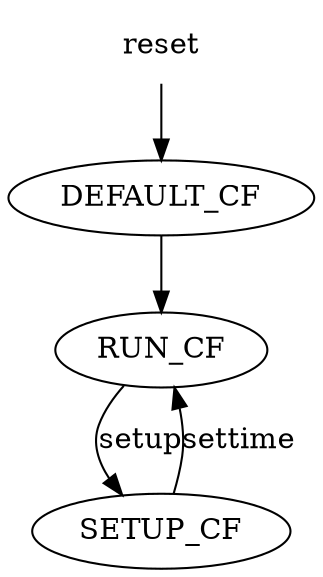 digraph clockface {
node [shape = plaintext] reset;
node [shape = ellipse];
reset -> DEFAULT_CF;
DEFAULT_CF -> RUN_CF;
RUN_CF -> SETUP_CF [ label = "setup" ];
SETUP_CF -> RUN_CF [ label = "settime" ];
}
